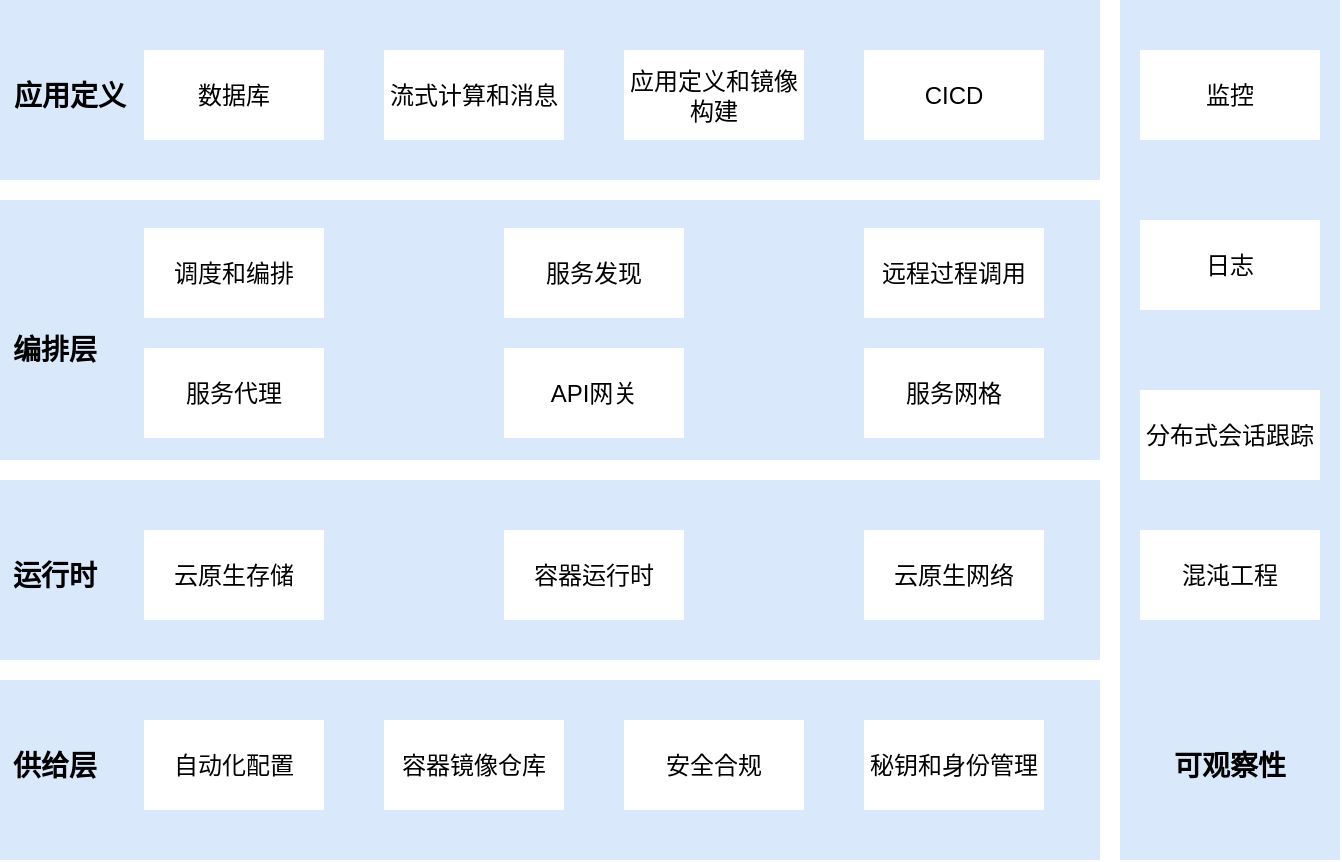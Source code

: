 <mxfile version="14.9.6" type="device"><diagram id="dRyf4LlQ0QaxU9xy-Ktj" name="第 1 页"><mxGraphModel dx="1106" dy="997" grid="1" gridSize="10" guides="1" tooltips="1" connect="1" arrows="1" fold="1" page="1" pageScale="1" pageWidth="827" pageHeight="1169" math="0" shadow="0"><root><mxCell id="0"/><mxCell id="1" parent="0"/><mxCell id="fi7dBZjaveUiO-k69zNP-1" value="" style="rounded=0;whiteSpace=wrap;html=1;fillColor=#dae8fc;strokeColor=none;" vertex="1" parent="1"><mxGeometry x="50" y="470" width="550" height="90" as="geometry"/></mxCell><mxCell id="fi7dBZjaveUiO-k69zNP-2" value="自动化配置" style="rounded=0;whiteSpace=wrap;html=1;strokeColor=none;" vertex="1" parent="1"><mxGeometry x="122" y="490" width="90" height="45" as="geometry"/></mxCell><mxCell id="fi7dBZjaveUiO-k69zNP-3" value="容器镜像仓库" style="rounded=0;whiteSpace=wrap;html=1;strokeColor=none;" vertex="1" parent="1"><mxGeometry x="242" y="490" width="90" height="45" as="geometry"/></mxCell><mxCell id="fi7dBZjaveUiO-k69zNP-4" value="安全合规" style="rounded=0;whiteSpace=wrap;html=1;strokeColor=none;" vertex="1" parent="1"><mxGeometry x="362" y="490" width="90" height="45" as="geometry"/></mxCell><mxCell id="fi7dBZjaveUiO-k69zNP-5" value="秘钥和身份管理" style="rounded=0;whiteSpace=wrap;html=1;strokeColor=none;" vertex="1" parent="1"><mxGeometry x="482" y="490" width="90" height="45" as="geometry"/></mxCell><mxCell id="fi7dBZjaveUiO-k69zNP-6" value="供给层" style="text;html=1;strokeColor=none;fillColor=none;align=center;verticalAlign=middle;whiteSpace=wrap;rounded=0;fontSize=14;fontStyle=1" vertex="1" parent="1"><mxGeometry x="50" y="502.5" width="55" height="20" as="geometry"/></mxCell><mxCell id="fi7dBZjaveUiO-k69zNP-7" value="" style="rounded=0;whiteSpace=wrap;html=1;fillColor=#dae8fc;strokeColor=none;" vertex="1" parent="1"><mxGeometry x="50" y="370" width="550" height="90" as="geometry"/></mxCell><mxCell id="fi7dBZjaveUiO-k69zNP-8" value="云原生存储" style="rounded=0;whiteSpace=wrap;html=1;strokeColor=none;" vertex="1" parent="1"><mxGeometry x="122" y="395" width="90" height="45" as="geometry"/></mxCell><mxCell id="fi7dBZjaveUiO-k69zNP-9" value="容器运行时" style="rounded=0;whiteSpace=wrap;html=1;strokeColor=none;" vertex="1" parent="1"><mxGeometry x="302" y="395" width="90" height="45" as="geometry"/></mxCell><mxCell id="fi7dBZjaveUiO-k69zNP-10" value="云原生网络" style="rounded=0;whiteSpace=wrap;html=1;strokeColor=none;" vertex="1" parent="1"><mxGeometry x="482" y="395" width="90" height="45" as="geometry"/></mxCell><mxCell id="fi7dBZjaveUiO-k69zNP-12" value="运行时" style="text;html=1;strokeColor=none;fillColor=none;align=center;verticalAlign=middle;whiteSpace=wrap;rounded=0;fontSize=14;fontStyle=1" vertex="1" parent="1"><mxGeometry x="50" y="407.5" width="55" height="20" as="geometry"/></mxCell><mxCell id="fi7dBZjaveUiO-k69zNP-13" value="" style="rounded=0;whiteSpace=wrap;html=1;fillColor=#dae8fc;strokeColor=none;" vertex="1" parent="1"><mxGeometry x="50" y="230" width="550" height="130" as="geometry"/></mxCell><mxCell id="fi7dBZjaveUiO-k69zNP-14" value="调度和编排" style="rounded=0;whiteSpace=wrap;html=1;strokeColor=none;" vertex="1" parent="1"><mxGeometry x="122" y="244" width="90" height="45" as="geometry"/></mxCell><mxCell id="fi7dBZjaveUiO-k69zNP-15" value="服务发现" style="rounded=0;whiteSpace=wrap;html=1;strokeColor=none;" vertex="1" parent="1"><mxGeometry x="302" y="244" width="90" height="45" as="geometry"/></mxCell><mxCell id="fi7dBZjaveUiO-k69zNP-16" value="远程过程调用" style="rounded=0;whiteSpace=wrap;html=1;strokeColor=none;" vertex="1" parent="1"><mxGeometry x="482" y="244" width="90" height="45" as="geometry"/></mxCell><mxCell id="fi7dBZjaveUiO-k69zNP-17" value="编排层" style="text;html=1;strokeColor=none;fillColor=none;align=center;verticalAlign=middle;whiteSpace=wrap;rounded=0;fontSize=14;fontStyle=1" vertex="1" parent="1"><mxGeometry x="50" y="295" width="55" height="20" as="geometry"/></mxCell><mxCell id="fi7dBZjaveUiO-k69zNP-19" value="服务代理" style="rounded=0;whiteSpace=wrap;html=1;strokeColor=none;" vertex="1" parent="1"><mxGeometry x="122" y="304" width="90" height="45" as="geometry"/></mxCell><mxCell id="fi7dBZjaveUiO-k69zNP-20" value="API网关" style="rounded=0;whiteSpace=wrap;html=1;strokeColor=none;" vertex="1" parent="1"><mxGeometry x="302" y="304" width="90" height="45" as="geometry"/></mxCell><mxCell id="fi7dBZjaveUiO-k69zNP-21" value="服务网格" style="rounded=0;whiteSpace=wrap;html=1;strokeColor=none;" vertex="1" parent="1"><mxGeometry x="482" y="304" width="90" height="45" as="geometry"/></mxCell><mxCell id="fi7dBZjaveUiO-k69zNP-22" value="" style="rounded=0;whiteSpace=wrap;html=1;fillColor=#dae8fc;strokeColor=none;" vertex="1" parent="1"><mxGeometry x="50" y="130" width="550" height="90" as="geometry"/></mxCell><mxCell id="fi7dBZjaveUiO-k69zNP-23" value="数据库" style="rounded=0;whiteSpace=wrap;html=1;strokeColor=none;" vertex="1" parent="1"><mxGeometry x="122" y="155" width="90" height="45" as="geometry"/></mxCell><mxCell id="fi7dBZjaveUiO-k69zNP-24" value="流式计算和消息" style="rounded=0;whiteSpace=wrap;html=1;strokeColor=none;" vertex="1" parent="1"><mxGeometry x="242" y="155" width="90" height="45" as="geometry"/></mxCell><mxCell id="fi7dBZjaveUiO-k69zNP-25" value="应用定义和镜像构建" style="rounded=0;whiteSpace=wrap;html=1;strokeColor=none;" vertex="1" parent="1"><mxGeometry x="362" y="155" width="90" height="45" as="geometry"/></mxCell><mxCell id="fi7dBZjaveUiO-k69zNP-26" value="应用定义" style="text;html=1;strokeColor=none;fillColor=none;align=center;verticalAlign=middle;whiteSpace=wrap;rounded=0;fontSize=14;fontStyle=1" vertex="1" parent="1"><mxGeometry x="50" y="167.5" width="70" height="20" as="geometry"/></mxCell><mxCell id="fi7dBZjaveUiO-k69zNP-27" value="CICD" style="rounded=0;whiteSpace=wrap;html=1;strokeColor=none;" vertex="1" parent="1"><mxGeometry x="482" y="155" width="90" height="45" as="geometry"/></mxCell><mxCell id="fi7dBZjaveUiO-k69zNP-28" value="" style="rounded=0;whiteSpace=wrap;html=1;fillColor=#dae8fc;strokeColor=none;" vertex="1" parent="1"><mxGeometry x="610" y="130" width="110" height="430" as="geometry"/></mxCell><mxCell id="fi7dBZjaveUiO-k69zNP-29" value="监控" style="rounded=0;whiteSpace=wrap;html=1;strokeColor=none;" vertex="1" parent="1"><mxGeometry x="620" y="155" width="90" height="45" as="geometry"/></mxCell><mxCell id="fi7dBZjaveUiO-k69zNP-30" value="日志" style="rounded=0;whiteSpace=wrap;html=1;strokeColor=none;" vertex="1" parent="1"><mxGeometry x="620" y="240" width="90" height="45" as="geometry"/></mxCell><mxCell id="fi7dBZjaveUiO-k69zNP-31" value="分布式会话跟踪" style="rounded=0;whiteSpace=wrap;html=1;strokeColor=none;" vertex="1" parent="1"><mxGeometry x="620" y="325" width="90" height="45" as="geometry"/></mxCell><mxCell id="fi7dBZjaveUiO-k69zNP-32" value="混沌工程" style="rounded=0;whiteSpace=wrap;html=1;strokeColor=none;" vertex="1" parent="1"><mxGeometry x="620" y="395" width="90" height="45" as="geometry"/></mxCell><mxCell id="fi7dBZjaveUiO-k69zNP-33" value="可观察性" style="text;html=1;strokeColor=none;fillColor=none;align=center;verticalAlign=middle;whiteSpace=wrap;rounded=0;fontSize=14;fontStyle=1" vertex="1" parent="1"><mxGeometry x="630" y="502.5" width="70" height="20" as="geometry"/></mxCell></root></mxGraphModel></diagram></mxfile>